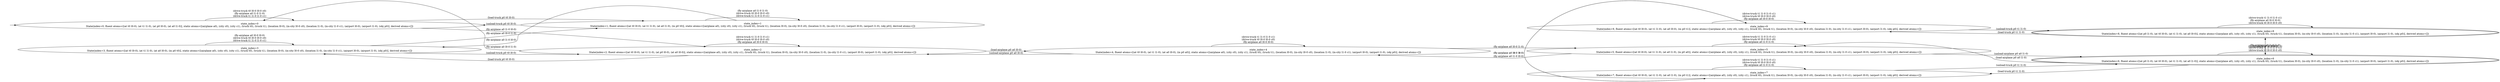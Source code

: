 digraph {
rankdir="LR"
s0[label="state_index=0
State(index=0, fluent atoms=[(at t0 l0-0), (at t1 l1-0), (at p0 l0-0), (at a0 l1-0)], static atoms=[(airplane a0), (city c0), (city c1), (truck t0), (truck t1), (location l0-0), (in-city l0-0 c0), (location l1-0), (in-city l1-0 c1), (airport l0-0), (airport l1-0), (obj p0)], derived atoms=[])
"]
s1[label="state_index=1
State(index=1, fluent atoms=[(at t0 l0-0), (at t1 l1-0), (at a0 l1-0), (in p0 t0)], static atoms=[(airplane a0), (city c0), (city c1), (truck t0), (truck t1), (location l0-0), (in-city l0-0 c0), (location l1-0), (in-city l1-0 c1), (airport l0-0), (airport l1-0), (obj p0)], derived atoms=[])
"]
s2[label="state_index=2
State(index=2, fluent atoms=[(at t0 l0-0), (at t1 l1-0), (at p0 l0-0), (at a0 l0-0)], static atoms=[(airplane a0), (city c0), (city c1), (truck t0), (truck t1), (location l0-0), (in-city l0-0 c0), (location l1-0), (in-city l1-0 c1), (airport l0-0), (airport l1-0), (obj p0)], derived atoms=[])
"]
s3[label="state_index=3
State(index=3, fluent atoms=[(at t0 l0-0), (at t1 l1-0), (at a0 l0-0), (in p0 t0)], static atoms=[(airplane a0), (city c0), (city c1), (truck t0), (truck t1), (location l0-0), (in-city l0-0 c0), (location l1-0), (in-city l1-0 c1), (airport l0-0), (airport l1-0), (obj p0)], derived atoms=[])
"]
s4[label="state_index=4
State(index=4, fluent atoms=[(at t0 l0-0), (at t1 l1-0), (at a0 l0-0), (in p0 a0)], static atoms=[(airplane a0), (city c0), (city c1), (truck t0), (truck t1), (location l0-0), (in-city l0-0 c0), (location l1-0), (in-city l1-0 c1), (airport l0-0), (airport l1-0), (obj p0)], derived atoms=[])
"]
s5[label="state_index=5
State(index=5, fluent atoms=[(at t0 l0-0), (at t1 l1-0), (at a0 l1-0), (in p0 a0)], static atoms=[(airplane a0), (city c0), (city c1), (truck t0), (truck t1), (location l0-0), (in-city l0-0 c0), (location l1-0), (in-city l1-0 c1), (airport l0-0), (airport l1-0), (obj p0)], derived atoms=[])
"]
s6[peripheries=2,label="state_index=6
State(index=6, fluent atoms=[(at p0 l1-0), (at t0 l0-0), (at t1 l1-0), (at a0 l1-0)], static atoms=[(airplane a0), (city c0), (city c1), (truck t0), (truck t1), (location l0-0), (in-city l0-0 c0), (location l1-0), (in-city l1-0 c1), (airport l0-0), (airport l1-0), (obj p0)], derived atoms=[])
"]
s7[label="state_index=7
State(index=7, fluent atoms=[(at t0 l0-0), (at t1 l1-0), (at a0 l1-0), (in p0 t1)], static atoms=[(airplane a0), (city c0), (city c1), (truck t0), (truck t1), (location l0-0), (in-city l0-0 c0), (location l1-0), (in-city l1-0 c1), (airport l0-0), (airport l1-0), (obj p0)], derived atoms=[])
"]
s8[peripheries=2,label="state_index=8
State(index=8, fluent atoms=[(at p0 l1-0), (at t0 l0-0), (at t1 l1-0), (at a0 l0-0)], static atoms=[(airplane a0), (city c0), (city c1), (truck t0), (truck t1), (location l0-0), (in-city l0-0 c0), (location l1-0), (in-city l1-0 c1), (airport l0-0), (airport l1-0), (obj p0)], derived atoms=[])
"]
s9[label="state_index=9
State(index=9, fluent atoms=[(at t0 l0-0), (at t1 l1-0), (at a0 l0-0), (in p0 t1)], static atoms=[(airplane a0), (city c0), (city c1), (truck t0), (truck t1), (location l0-0), (in-city l0-0 c0), (location l1-0), (in-city l1-0 c1), (airport l0-0), (airport l1-0), (obj p0)], derived atoms=[])
"]
Dangling [ label = "", style = invis ]
{ rank = same; Dangling }
Dangling -> s0
{ rank = same; s1}
{ rank = same; s0,s3}
{ rank = same; s2}
{ rank = same; s4}
{ rank = same; s5,s7,s9}
{ rank = same; s6,s8}
s0->s0 [label="(drive-truck t0 l0-0 l0-0 c0)
(fly-airplane a0 l1-0 l1-0)
(drive-truck t1 l1-0 l1-0 c1)
"]
s0->s1 [label="(load-truck p0 t0 l0-0)
"]
s0->s2 [label="(fly-airplane a0 l1-0 l0-0)
"]
s1->s0 [label="(unload-truck p0 t0 l0-0)
"]
s1->s1 [label="(fly-airplane a0 l1-0 l1-0)
(drive-truck t0 l0-0 l0-0 c0)
(drive-truck t1 l1-0 l1-0 c1)
"]
s1->s3 [label="(fly-airplane a0 l1-0 l0-0)
"]
s2->s0 [label="(fly-airplane a0 l0-0 l1-0)
"]
s2->s2 [label="(drive-truck t1 l1-0 l1-0 c1)
(drive-truck t0 l0-0 l0-0 c0)
(fly-airplane a0 l0-0 l0-0)
"]
s2->s3 [label="(load-truck p0 t0 l0-0)
"]
s2->s4 [label="(load-airplane p0 a0 l0-0)
"]
s3->s1 [label="(fly-airplane a0 l0-0 l1-0)
"]
s3->s2 [label="(unload-truck p0 t0 l0-0)
"]
s3->s3 [label="(fly-airplane a0 l0-0 l0-0)
(drive-truck t0 l0-0 l0-0 c0)
(drive-truck t1 l1-0 l1-0 c1)
"]
s4->s2 [label="(unload-airplane p0 a0 l0-0)
"]
s4->s4 [label="(drive-truck t1 l1-0 l1-0 c1)
(drive-truck t0 l0-0 l0-0 c0)
(fly-airplane a0 l0-0 l0-0)
"]
s4->s5 [label="(fly-airplane a0 l0-0 l1-0)
"]
s5->s4 [label="(fly-airplane a0 l1-0 l0-0)
"]
s5->s5 [label="(drive-truck t1 l1-0 l1-0 c1)
(drive-truck t0 l0-0 l0-0 c0)
(fly-airplane a0 l1-0 l1-0)
"]
s5->s6 [label="(unload-airplane p0 a0 l1-0)
"]
s6->s5 [label="(load-airplane p0 a0 l1-0)
"]
s6->s6 [label="(fly-airplane a0 l1-0 l1-0)
(drive-truck t1 l1-0 l1-0 c1)
(drive-truck t0 l0-0 l0-0 c0)
"]
s6->s7 [label="(load-truck p0 t1 l1-0)
"]
s6->s8 [label="(fly-airplane a0 l1-0 l0-0)
"]
s7->s6 [label="(unload-truck p0 t1 l1-0)
"]
s7->s7 [label="(drive-truck t1 l1-0 l1-0 c1)
(drive-truck t0 l0-0 l0-0 c0)
(fly-airplane a0 l1-0 l1-0)
"]
s7->s9 [label="(fly-airplane a0 l1-0 l0-0)
"]
s8->s6 [label="(fly-airplane a0 l0-0 l1-0)
"]
s8->s8 [label="(drive-truck t1 l1-0 l1-0 c1)
(fly-airplane a0 l0-0 l0-0)
(drive-truck t0 l0-0 l0-0 c0)
"]
s8->s9 [label="(load-truck p0 t1 l1-0)
"]
s9->s7 [label="(fly-airplane a0 l0-0 l1-0)
"]
s9->s8 [label="(unload-truck p0 t1 l1-0)
"]
s9->s9 [label="(drive-truck t1 l1-0 l1-0 c1)
(drive-truck t0 l0-0 l0-0 c0)
(fly-airplane a0 l0-0 l0-0)
"]
}
